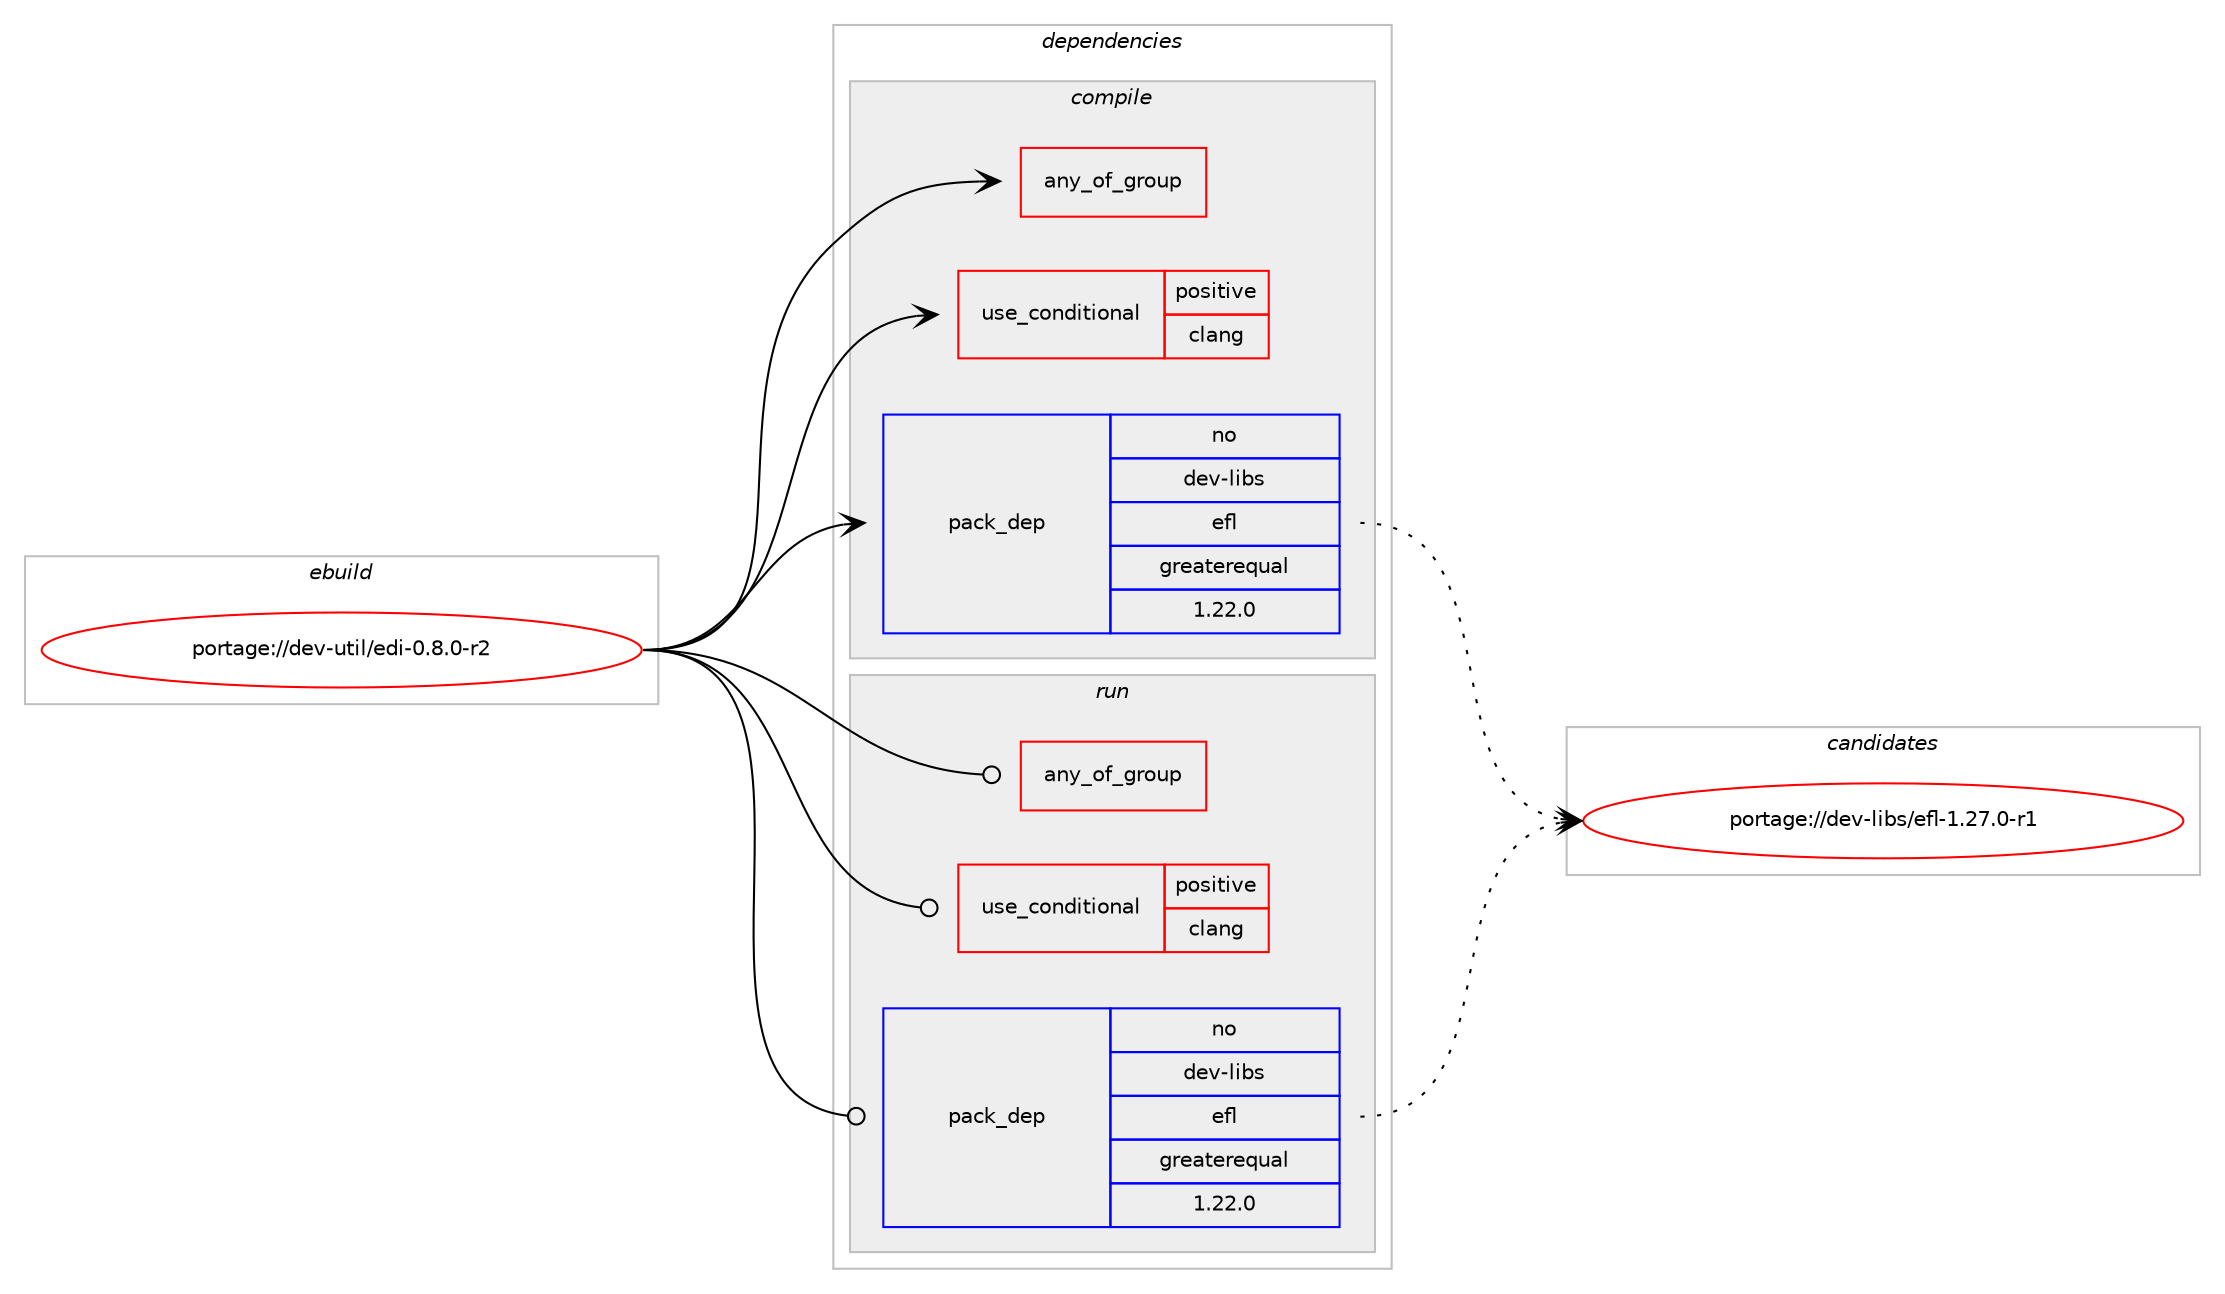 digraph prolog {

# *************
# Graph options
# *************

newrank=true;
concentrate=true;
compound=true;
graph [rankdir=LR,fontname=Helvetica,fontsize=10,ranksep=1.5];#, ranksep=2.5, nodesep=0.2];
edge  [arrowhead=vee];
node  [fontname=Helvetica,fontsize=10];

# **********
# The ebuild
# **********

subgraph cluster_leftcol {
color=gray;
rank=same;
label=<<i>ebuild</i>>;
id [label="portage://dev-util/edi-0.8.0-r2", color=red, width=4, href="../dev-util/edi-0.8.0-r2.svg"];
}

# ****************
# The dependencies
# ****************

subgraph cluster_midcol {
color=gray;
label=<<i>dependencies</i>>;
subgraph cluster_compile {
fillcolor="#eeeeee";
style=filled;
label=<<i>compile</i>>;
subgraph any1247 {
dependency109699 [label=<<TABLE BORDER="0" CELLBORDER="1" CELLSPACING="0" CELLPADDING="4"><TR><TD CELLPADDING="10">any_of_group</TD></TR></TABLE>>, shape=none, color=red];# *** BEGIN UNKNOWN DEPENDENCY TYPE (TODO) ***
# dependency109699 -> package_dependency(portage://dev-util/edi-0.8.0-r2,install,no,dev-libs,efl,none,[,,],[],[use(enable(X),none)])
# *** END UNKNOWN DEPENDENCY TYPE (TODO) ***

# *** BEGIN UNKNOWN DEPENDENCY TYPE (TODO) ***
# dependency109699 -> package_dependency(portage://dev-util/edi-0.8.0-r2,install,no,dev-libs,efl,none,[,,],[],[use(enable(wayland),none)])
# *** END UNKNOWN DEPENDENCY TYPE (TODO) ***

}
id:e -> dependency109699:w [weight=20,style="solid",arrowhead="vee"];
subgraph cond58989 {
dependency109700 [label=<<TABLE BORDER="0" CELLBORDER="1" CELLSPACING="0" CELLPADDING="4"><TR><TD ROWSPAN="3" CELLPADDING="10">use_conditional</TD></TR><TR><TD>positive</TD></TR><TR><TD>clang</TD></TR></TABLE>>, shape=none, color=red];
# *** BEGIN UNKNOWN DEPENDENCY TYPE (TODO) ***
# dependency109700 -> package_dependency(portage://dev-util/edi-0.8.0-r2,install,no,dev-util,bear,none,[,,],[],[])
# *** END UNKNOWN DEPENDENCY TYPE (TODO) ***

# *** BEGIN UNKNOWN DEPENDENCY TYPE (TODO) ***
# dependency109700 -> package_dependency(portage://dev-util/edi-0.8.0-r2,install,no,sys-devel,clang,none,[,,],any_same_slot,[])
# *** END UNKNOWN DEPENDENCY TYPE (TODO) ***

}
id:e -> dependency109700:w [weight=20,style="solid",arrowhead="vee"];
# *** BEGIN UNKNOWN DEPENDENCY TYPE (TODO) ***
# id -> package_dependency(portage://dev-util/edi-0.8.0-r2,install,no,dev-libs,check,none,[,,],[],[])
# *** END UNKNOWN DEPENDENCY TYPE (TODO) ***

subgraph pack49321 {
dependency109701 [label=<<TABLE BORDER="0" CELLBORDER="1" CELLSPACING="0" CELLPADDING="4" WIDTH="220"><TR><TD ROWSPAN="6" CELLPADDING="30">pack_dep</TD></TR><TR><TD WIDTH="110">no</TD></TR><TR><TD>dev-libs</TD></TR><TR><TD>efl</TD></TR><TR><TD>greaterequal</TD></TR><TR><TD>1.22.0</TD></TR></TABLE>>, shape=none, color=blue];
}
id:e -> dependency109701:w [weight=20,style="solid",arrowhead="vee"];
# *** BEGIN UNKNOWN DEPENDENCY TYPE (TODO) ***
# id -> package_dependency(portage://dev-util/edi-0.8.0-r2,install,no,dev-util,desktop-file-utils,none,[,,],[],[])
# *** END UNKNOWN DEPENDENCY TYPE (TODO) ***

# *** BEGIN UNKNOWN DEPENDENCY TYPE (TODO) ***
# id -> package_dependency(portage://dev-util/edi-0.8.0-r2,install,no,x11-misc,shared-mime-info,none,[,,],[],[])
# *** END UNKNOWN DEPENDENCY TYPE (TODO) ***

# *** BEGIN UNKNOWN DEPENDENCY TYPE (TODO) ***
# id -> package_dependency(portage://dev-util/edi-0.8.0-r2,install,strong,sys-devel,llvm,none,[,,],[slot(0)],[])
# *** END UNKNOWN DEPENDENCY TYPE (TODO) ***

}
subgraph cluster_compileandrun {
fillcolor="#eeeeee";
style=filled;
label=<<i>compile and run</i>>;
}
subgraph cluster_run {
fillcolor="#eeeeee";
style=filled;
label=<<i>run</i>>;
subgraph any1248 {
dependency109702 [label=<<TABLE BORDER="0" CELLBORDER="1" CELLSPACING="0" CELLPADDING="4"><TR><TD CELLPADDING="10">any_of_group</TD></TR></TABLE>>, shape=none, color=red];# *** BEGIN UNKNOWN DEPENDENCY TYPE (TODO) ***
# dependency109702 -> package_dependency(portage://dev-util/edi-0.8.0-r2,run,no,dev-libs,efl,none,[,,],[],[use(enable(X),none)])
# *** END UNKNOWN DEPENDENCY TYPE (TODO) ***

# *** BEGIN UNKNOWN DEPENDENCY TYPE (TODO) ***
# dependency109702 -> package_dependency(portage://dev-util/edi-0.8.0-r2,run,no,dev-libs,efl,none,[,,],[],[use(enable(wayland),none)])
# *** END UNKNOWN DEPENDENCY TYPE (TODO) ***

}
id:e -> dependency109702:w [weight=20,style="solid",arrowhead="odot"];
subgraph cond58990 {
dependency109703 [label=<<TABLE BORDER="0" CELLBORDER="1" CELLSPACING="0" CELLPADDING="4"><TR><TD ROWSPAN="3" CELLPADDING="10">use_conditional</TD></TR><TR><TD>positive</TD></TR><TR><TD>clang</TD></TR></TABLE>>, shape=none, color=red];
# *** BEGIN UNKNOWN DEPENDENCY TYPE (TODO) ***
# dependency109703 -> package_dependency(portage://dev-util/edi-0.8.0-r2,run,no,dev-util,bear,none,[,,],[],[])
# *** END UNKNOWN DEPENDENCY TYPE (TODO) ***

# *** BEGIN UNKNOWN DEPENDENCY TYPE (TODO) ***
# dependency109703 -> package_dependency(portage://dev-util/edi-0.8.0-r2,run,no,sys-devel,clang,none,[,,],any_same_slot,[])
# *** END UNKNOWN DEPENDENCY TYPE (TODO) ***

}
id:e -> dependency109703:w [weight=20,style="solid",arrowhead="odot"];
subgraph pack49322 {
dependency109704 [label=<<TABLE BORDER="0" CELLBORDER="1" CELLSPACING="0" CELLPADDING="4" WIDTH="220"><TR><TD ROWSPAN="6" CELLPADDING="30">pack_dep</TD></TR><TR><TD WIDTH="110">no</TD></TR><TR><TD>dev-libs</TD></TR><TR><TD>efl</TD></TR><TR><TD>greaterequal</TD></TR><TR><TD>1.22.0</TD></TR></TABLE>>, shape=none, color=blue];
}
id:e -> dependency109704:w [weight=20,style="solid",arrowhead="odot"];
}
}

# **************
# The candidates
# **************

subgraph cluster_choices {
rank=same;
color=gray;
label=<<i>candidates</i>>;

subgraph choice49321 {
color=black;
nodesep=1;
choice100101118451081059811547101102108454946505546484511449 [label="portage://dev-libs/efl-1.27.0-r1", color=red, width=4,href="../dev-libs/efl-1.27.0-r1.svg"];
dependency109701:e -> choice100101118451081059811547101102108454946505546484511449:w [style=dotted,weight="100"];
}
subgraph choice49322 {
color=black;
nodesep=1;
choice100101118451081059811547101102108454946505546484511449 [label="portage://dev-libs/efl-1.27.0-r1", color=red, width=4,href="../dev-libs/efl-1.27.0-r1.svg"];
dependency109704:e -> choice100101118451081059811547101102108454946505546484511449:w [style=dotted,weight="100"];
}
}

}
